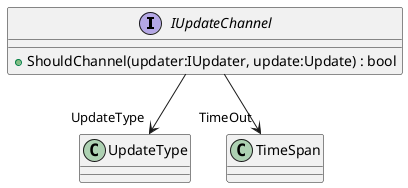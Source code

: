 @startuml
interface IUpdateChannel {
    + ShouldChannel(updater:IUpdater, update:Update) : bool
}
IUpdateChannel --> "UpdateType" UpdateType
IUpdateChannel --> "TimeOut" TimeSpan
@enduml
